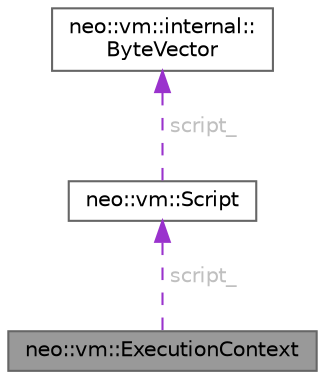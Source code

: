 digraph "neo::vm::ExecutionContext"
{
 // LATEX_PDF_SIZE
  bgcolor="transparent";
  edge [fontname=Helvetica,fontsize=10,labelfontname=Helvetica,labelfontsize=10];
  node [fontname=Helvetica,fontsize=10,shape=box,height=0.2,width=0.4];
  Node1 [id="Node000001",label="neo::vm::ExecutionContext",height=0.2,width=0.4,color="gray40", fillcolor="grey60", style="filled", fontcolor="black",tooltip="Represents a frame in the VM execution stack."];
  Node2 -> Node1 [id="edge1_Node000001_Node000002",dir="back",color="darkorchid3",style="dashed",tooltip=" ",label=<<TABLE CELLBORDER="0" BORDER="0"><TR><TD VALIGN="top" ALIGN="LEFT" CELLPADDING="1" CELLSPACING="0">script_</TD></TR>
</TABLE>> ,fontcolor="grey" ];
  Node2 [id="Node000002",label="neo::vm::Script",height=0.2,width=0.4,color="gray40", fillcolor="white", style="filled",URL="$classneo_1_1vm_1_1_script.html",tooltip="Represents a script."];
  Node3 -> Node2 [id="edge2_Node000002_Node000003",dir="back",color="darkorchid3",style="dashed",tooltip=" ",label=<<TABLE CELLBORDER="0" BORDER="0"><TR><TD VALIGN="top" ALIGN="LEFT" CELLPADDING="1" CELLSPACING="0">script_</TD></TR>
</TABLE>> ,fontcolor="grey" ];
  Node3 [id="Node000003",label="neo::vm::internal::\lByteVector",height=0.2,width=0.4,color="gray40", fillcolor="white", style="filled",URL="$classneo_1_1vm_1_1internal_1_1_byte_vector.html",tooltip="A mutable byte array with efficient operations."];
}
